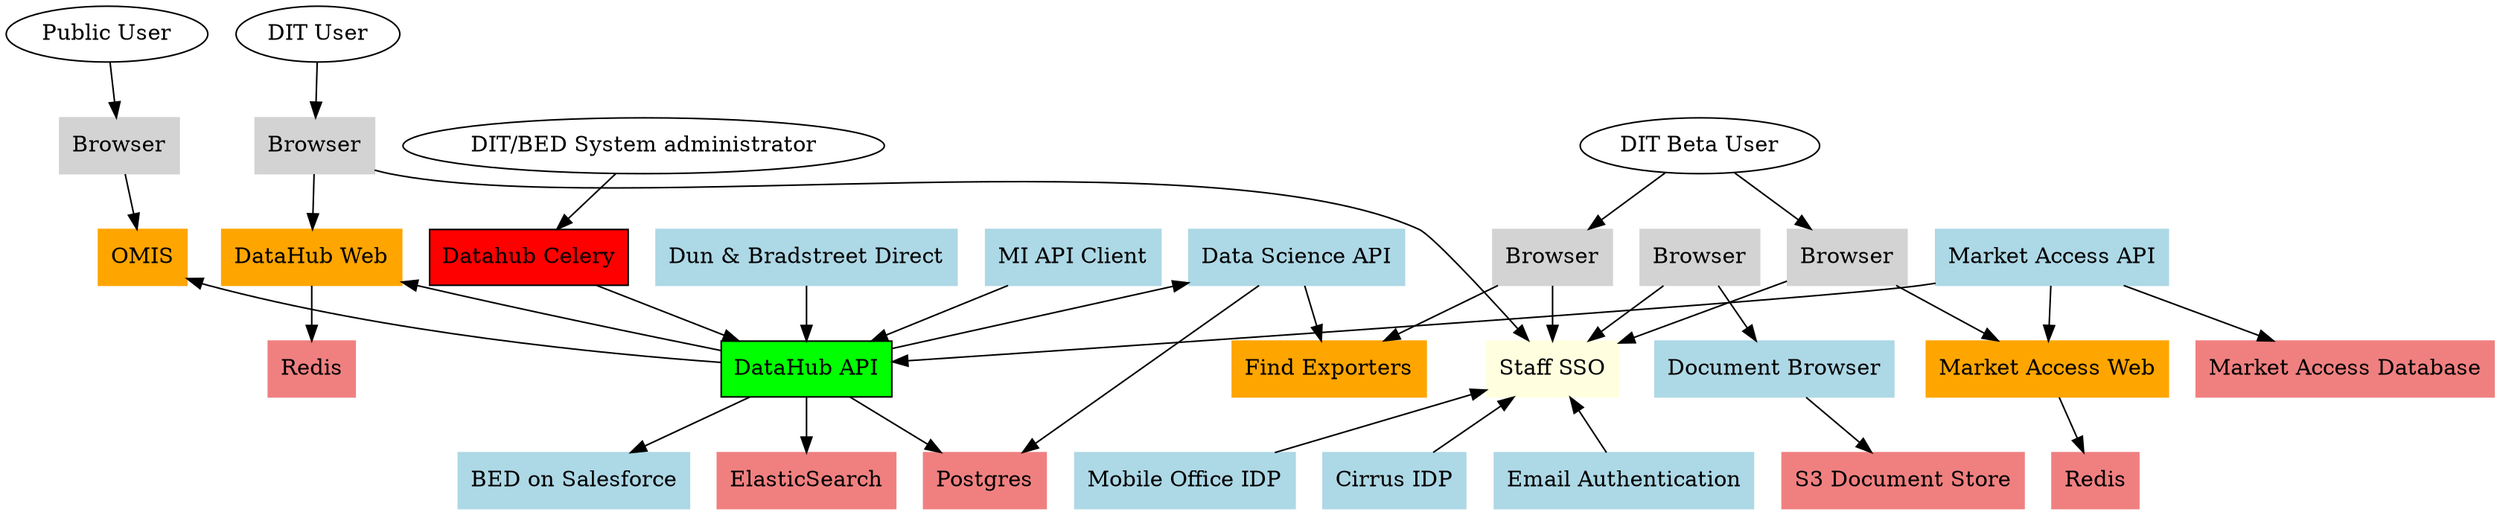      digraph "System Architecture and Data Flow Diagram" {
     node [shape=box style=filled];
     "user-public" [shape=oval style=line label="Public User"]
     "user-dit"    [shape=oval style=line label="DIT User"]
     "user-beta"   [shape=oval style=line label="DIT Beta User"]
     "user-system-administrator" [shape=oval style=line label="DIT/BED System administrator"]

     "browser1" [color=lightgray label="Browser"]
     "browser2" [color=lightgray label="Browser"]
     "browser3" [color=lightgray label="Browser"]
     "browser4" [color=lightgray label="Browser"]
     "browser5" [color=lightgray label="Browser"]

     "app-datahub-api"   [color=black fillcolor=green fontcolor=black label="DataHub API"]
     "app-datahub-web"   [color=orange label="DataHub Web"]
     "app-datahub-celery" [color=black fillcolor=red fontcolor=black label="Datahub Celery"]    
     "app-omis"          [color=orange label="OMIS"]
     "app-mi-api-client" [color=lightblue label="MI API Client"]
     "app-dnb-direct"    [color=lightblue label="Dun & Bradstreet Direct"]
     "app-staff-sso"     [color=lightyellow label="Staff SSO"]
     "app-mobile-office" [color=lightblue label="Mobile Office IDP"]
     "app-cirrus"        [color=lightblue label="Cirrus IDP"]
     "app-email-auth"    [color=lightblue label="Email Authentication"]
     "app-documents"     [color=lightblue label="Document Browser"]
     "app-ma-web"        [color=orange label="Market Access Web"]
     "app-ma-api"        [color=lightblue label="Market Access API"]
     "app-fex"           [color=orange label="Find Exporters"]
     "app-ds-api"        [color=lightblue label="Data Science API"]
     "app-bed"           [color=lightblue label="BED on Salesforce"]
     

     "db-redis1"   [color=lightcoral label="Redis"]
     "db-redis2"   [color=lightcoral label="Redis"]
     "db-postgres" [color=lightcoral label="Postgres"]
     "db-elastic"  [color=lightcoral label="ElasticSearch"]
     "db-s3"       [color=lightcoral label="S3 Document Store"]
     "db-ma"       [color=lightcoral label="Market Access Database"]

     "user-public" -> "browser1"
     "browser1" -> "app-omis"
     "app-omis" -> "app-datahub-api" [dir=back]
     "app-mi-api-client" -> "app-datahub-api"
     "app-dnb-direct" -> "app-datahub-api"
     "app-ma-api" -> "app-datahub-api"
     "app-ds-api" -> "app-datahub-api" [dir=back]
    

     "user-dit" -> "browser2"
     "browser2" -> "app-datahub-web"
     "browser2" -> "app-staff-sso"
     "app-datahub-web" -> "app-datahub-api" [dir=back]

     "app-datahub-web" -> "db-redis1"
     "app-datahub-api" -> "db-postgres"
     "app-ds-api" -> "db-postgres"
     "app-datahub-api" -> "db-elastic"

     "app-documents" -> "db-s3"
     "browser3" -> "app-documents"
     "browser3" -> "app-staff-sso"
     "app-staff-sso" -> "app-email-auth" [dir=back]
     "app-staff-sso" -> "app-cirrus" [dir=back]
     "app-staff-sso" -> "app-mobile-office" [dir=back]

     "user-beta" -> "browser4"
     "browser4" -> "app-staff-sso"
     "browser4" -> "app-ma-web"
     "app-ma-web" -> "db-redis2"
     "app-ma-api" -> "app-ma-web"
     "app-ma-api" -> "db-ma"

     "user-beta" -> "browser5"
     "browser5" -> "app-staff-sso"
     "browser5" -> "app-fex"
     "app-ds-api" -> "app-fex"

     "user-system-administrator" -> "app-datahub-celery"
     "app-datahub-celery" -> "app-datahub-api"
     "app-datahub-api" -> "app-bed" 
   }
